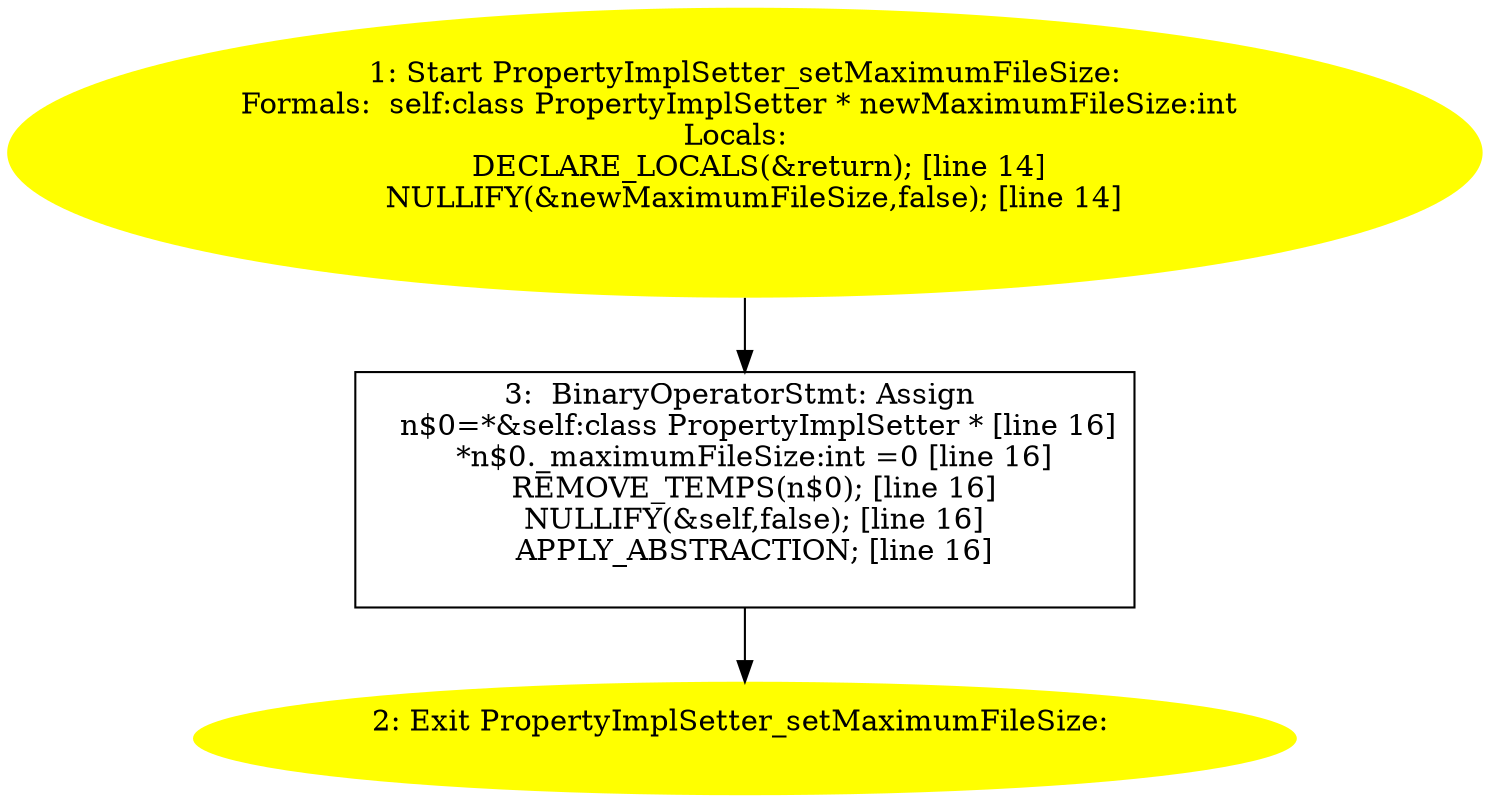digraph iCFG {
3 [label="3:  BinaryOperatorStmt: Assign \n   n$0=*&self:class PropertyImplSetter * [line 16]\n  *n$0._maximumFileSize:int =0 [line 16]\n  REMOVE_TEMPS(n$0); [line 16]\n  NULLIFY(&self,false); [line 16]\n  APPLY_ABSTRACTION; [line 16]\n " shape="box"]
	

	 3 -> 2 ;
2 [label="2: Exit PropertyImplSetter_setMaximumFileSize: \n  " color=yellow style=filled]
	

1 [label="1: Start PropertyImplSetter_setMaximumFileSize:\nFormals:  self:class PropertyImplSetter * newMaximumFileSize:int \nLocals:  \n   DECLARE_LOCALS(&return); [line 14]\n  NULLIFY(&newMaximumFileSize,false); [line 14]\n " color=yellow style=filled]
	

	 1 -> 3 ;
}
